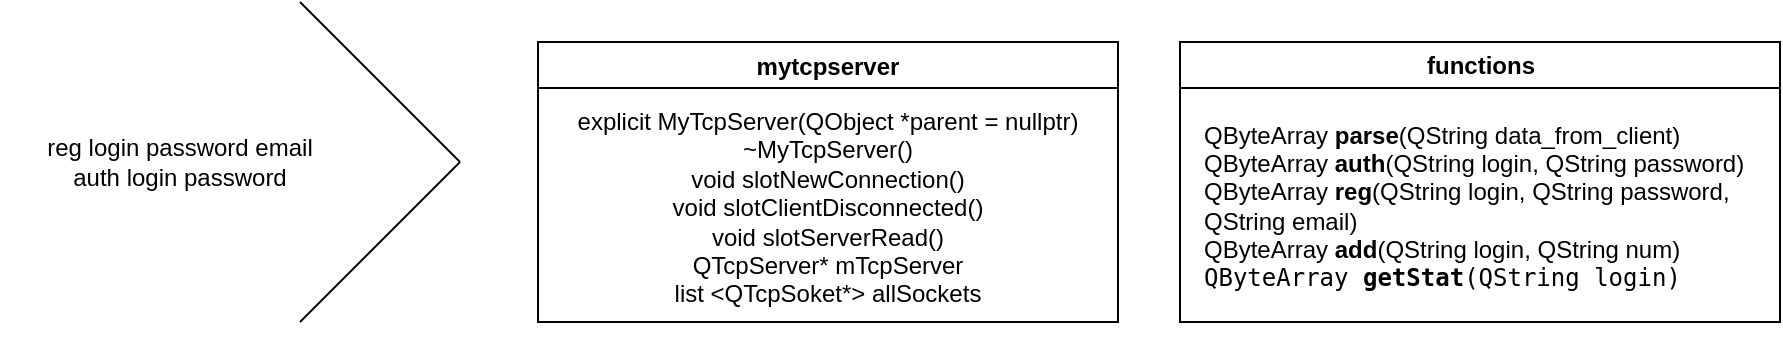 <mxfile version="20.0.1" type="github">
  <diagram id="ZW2vgLGIhSbJTFfGohbX" name="Page-1">
    <mxGraphModel dx="2062" dy="762" grid="1" gridSize="10" guides="1" tooltips="1" connect="1" arrows="1" fold="1" page="1" pageScale="1" pageWidth="827" pageHeight="1169" math="0" shadow="0">
      <root>
        <mxCell id="0" />
        <mxCell id="1" parent="0" />
        <mxCell id="gBoxg1H9l0hkTy70GsMH-1" value="mytcpserver" style="swimlane;" parent="1" vertex="1">
          <mxGeometry x="269" y="240" width="290" height="140" as="geometry" />
        </mxCell>
        <mxCell id="gBoxg1H9l0hkTy70GsMH-2" value="&lt;span style=&quot;background-color: rgb(255 , 255 , 255)&quot;&gt;&lt;span class=&quot;pl-en&quot; style=&quot;box-sizing: border-box ; font-family: , , &amp;#34;sf mono&amp;#34; , &amp;#34;menlo&amp;#34; , &amp;#34;consolas&amp;#34; , &amp;#34;liberation mono&amp;#34; , monospace&quot;&gt;explicit MyTcpServer&lt;/span&gt;&lt;span style=&quot;font-family: , , &amp;#34;sf mono&amp;#34; , &amp;#34;menlo&amp;#34; , &amp;#34;consolas&amp;#34; , &amp;#34;liberation mono&amp;#34; , monospace&quot;&gt;(QObject *parent = &lt;/span&gt;&lt;span class=&quot;pl-c1&quot; style=&quot;box-sizing: border-box ; font-family: , , &amp;#34;sf mono&amp;#34; , &amp;#34;menlo&amp;#34; , &amp;#34;consolas&amp;#34; , &amp;#34;liberation mono&amp;#34; , monospace&quot;&gt;nullptr&lt;/span&gt;&lt;span style=&quot;font-family: , , &amp;#34;sf mono&amp;#34; , &amp;#34;menlo&amp;#34; , &amp;#34;consolas&amp;#34; , &amp;#34;liberation mono&amp;#34; , monospace&quot;&gt;)&lt;br&gt;~MyTcpServer()&lt;br&gt;void slotNewConnection()&lt;br&gt;void slotClientDisconnected()&lt;br&gt;void slotServerRead()&lt;br&gt;QTcpServer* mTcpServer&lt;br&gt;list &amp;lt;QTcpSoket*&amp;gt;&amp;nbsp;&lt;/span&gt;&lt;/span&gt;&lt;span&gt;allSockets&lt;/span&gt;&lt;span style=&quot;background-color: rgb(255 , 255 , 255)&quot;&gt;&lt;span style=&quot;font-family: , , &amp;#34;sf mono&amp;#34; , &amp;#34;menlo&amp;#34; , &amp;#34;consolas&amp;#34; , &amp;#34;liberation mono&amp;#34; , monospace&quot;&gt;&lt;br&gt;&lt;/span&gt;&lt;/span&gt;&lt;span style=&quot;background-color: rgb(255 , 255 , 255)&quot;&gt;&lt;span style=&quot;font-family: , , &amp;#34;sf mono&amp;#34; , &amp;#34;menlo&amp;#34; , &amp;#34;consolas&amp;#34; , &amp;#34;liberation mono&amp;#34; , monospace&quot;&gt;&lt;br&gt;&lt;/span&gt;&lt;/span&gt;" style="text;html=1;strokeColor=none;fillColor=none;align=center;verticalAlign=middle;whiteSpace=wrap;rounded=0;" parent="gBoxg1H9l0hkTy70GsMH-1" vertex="1">
          <mxGeometry x="10" y="30" width="270" height="120" as="geometry" />
        </mxCell>
        <mxCell id="gBoxg1H9l0hkTy70GsMH-3" value="" style="endArrow=none;html=1;rounded=0;fontColor=#000000;" parent="1" edge="1">
          <mxGeometry width="50" height="50" relative="1" as="geometry">
            <mxPoint x="230" y="300" as="sourcePoint" />
            <mxPoint x="150" y="220" as="targetPoint" />
            <Array as="points" />
          </mxGeometry>
        </mxCell>
        <mxCell id="gBoxg1H9l0hkTy70GsMH-4" value="" style="endArrow=none;html=1;rounded=0;fontColor=#000000;" parent="1" edge="1">
          <mxGeometry width="50" height="50" relative="1" as="geometry">
            <mxPoint x="150" y="380" as="sourcePoint" />
            <mxPoint x="230" y="300" as="targetPoint" />
            <Array as="points">
              <mxPoint x="190" y="340" />
            </Array>
          </mxGeometry>
        </mxCell>
        <mxCell id="kmTU4wqFB0YYlvJailBI-1" value="reg login password email&lt;br&gt;auth login password" style="text;html=1;strokeColor=none;fillColor=none;align=center;verticalAlign=middle;whiteSpace=wrap;rounded=0;labelBackgroundColor=#FFFFFF;fontColor=#000000;" parent="1" vertex="1">
          <mxGeometry y="240" width="180" height="120" as="geometry" />
        </mxCell>
        <mxCell id="N4JMq9eUnlqVhlOhlT8B-1" value="functions" style="swimlane;html=1;" vertex="1" parent="1">
          <mxGeometry x="590" y="240" width="300" height="140" as="geometry" />
        </mxCell>
        <mxCell id="N4JMq9eUnlqVhlOhlT8B-2" value="&lt;blockquote style=&quot;margin: 0 0 0 40px; border: none; padding: 0px;&quot;&gt;&lt;/blockquote&gt;&lt;br&gt;QByteArray &lt;span style=&quot;font-weight: 700;&quot;&gt;parse&lt;/span&gt;(QString data_from_client)&lt;br&gt;QByteArray &lt;span style=&quot;font-weight: 700;&quot;&gt;auth&lt;/span&gt;(QString login, QString password)&lt;br&gt;QByteArray &lt;span style=&quot;font-weight: 700;&quot;&gt;reg&lt;/span&gt;(QString login, QString password, QString email)&lt;br&gt;&lt;span style=&quot;background-color: initial;&quot;&gt;QByteArray &lt;/span&gt;&lt;span style=&quot;background-color: initial; font-weight: 700;&quot;&gt;add&lt;/span&gt;&lt;span style=&quot;background-color: initial;&quot;&gt;(QString login, QString num)&lt;/span&gt;&lt;br&gt;&lt;pre style=&quot;margin-top: 0px; margin-bottom: 0px;&quot;&gt;QByteArray &lt;span style=&quot;font-weight:700;&quot;&gt;getStat&lt;/span&gt;(QString login)&lt;/pre&gt;&lt;pre style=&quot;font-size: 12px; font-style: normal; font-variant-ligatures: normal; font-variant-caps: normal; font-weight: 400; letter-spacing: normal; orphans: 2; text-indent: 0px; text-transform: none; widows: 2; word-spacing: 0px; -webkit-text-stroke-width: 0px; background-color: rgb(248, 249, 250); text-decoration-thickness: initial; text-decoration-style: initial; text-decoration-color: initial; margin-top: 0px; margin-bottom: 0px;&quot;&gt;&lt;pre style=&quot;margin-top: 0px; margin-bottom: 0px;&quot;&gt;&lt;/pre&gt;&lt;/pre&gt;" style="text;html=1;strokeColor=none;fillColor=none;align=left;verticalAlign=middle;whiteSpace=wrap;rounded=0;" vertex="1" parent="N4JMq9eUnlqVhlOhlT8B-1">
          <mxGeometry x="10" y="10" width="280" height="130" as="geometry" />
        </mxCell>
      </root>
    </mxGraphModel>
  </diagram>
</mxfile>
